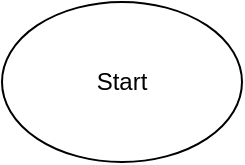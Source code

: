 <mxfile version="13.9.9" type="device"><diagram name="Page-1" id="n6Wm4xatbLt7hEbNFKrT"><mxGraphModel dx="1086" dy="798" grid="1" gridSize="10" guides="1" tooltips="1" connect="1" arrows="1" fold="1" page="1" pageScale="1" pageWidth="827" pageHeight="1169" math="0" shadow="0"><root><mxCell id="0"/><mxCell id="1" parent="0"/><mxCell id="Y77Rjj0uk_8qPPd0dGQJ-2" value="Start" style="ellipse;whiteSpace=wrap;html=1;" vertex="1" parent="1"><mxGeometry width="120" height="80" as="geometry"/></mxCell></root></mxGraphModel></diagram></mxfile>